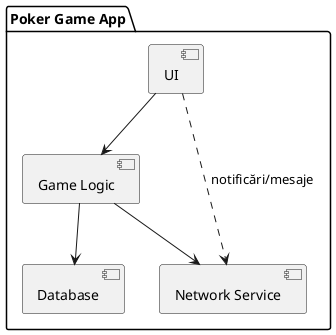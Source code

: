 @startuml
package "Poker Game App" {
  [UI]
  [Game Logic]
  [Database]
  [Network Service]
}

[UI] --> [Game Logic]
[Game Logic] --> [Database]
[Game Logic] --> [Network Service]
[UI] ..> [Network Service] : notificări/mesaje

@enduml
